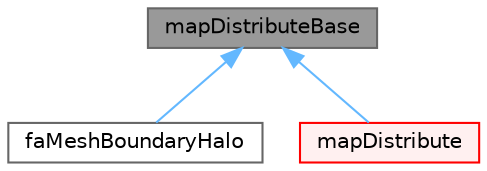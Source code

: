digraph "mapDistributeBase"
{
 // LATEX_PDF_SIZE
  bgcolor="transparent";
  edge [fontname=Helvetica,fontsize=10,labelfontname=Helvetica,labelfontsize=10];
  node [fontname=Helvetica,fontsize=10,shape=box,height=0.2,width=0.4];
  Node1 [id="Node000001",label="mapDistributeBase",height=0.2,width=0.4,color="gray40", fillcolor="grey60", style="filled", fontcolor="black",tooltip="Class containing processor-to-processor mapping information."];
  Node1 -> Node2 [id="edge1_Node000001_Node000002",dir="back",color="steelblue1",style="solid",tooltip=" "];
  Node2 [id="Node000002",label="faMeshBoundaryHalo",height=0.2,width=0.4,color="gray40", fillcolor="white", style="filled",URL="$classFoam_1_1faMeshBoundaryHalo.html",tooltip="Class for obtaining halo face data for the boundary edges. The ordering follows that natural edge ord..."];
  Node1 -> Node3 [id="edge2_Node000001_Node000003",dir="back",color="steelblue1",style="solid",tooltip=" "];
  Node3 [id="Node000003",label="mapDistribute",height=0.2,width=0.4,color="red", fillcolor="#FFF0F0", style="filled",URL="$classFoam_1_1mapDistribute.html",tooltip="Class containing processor-to-processor mapping information."];
}
